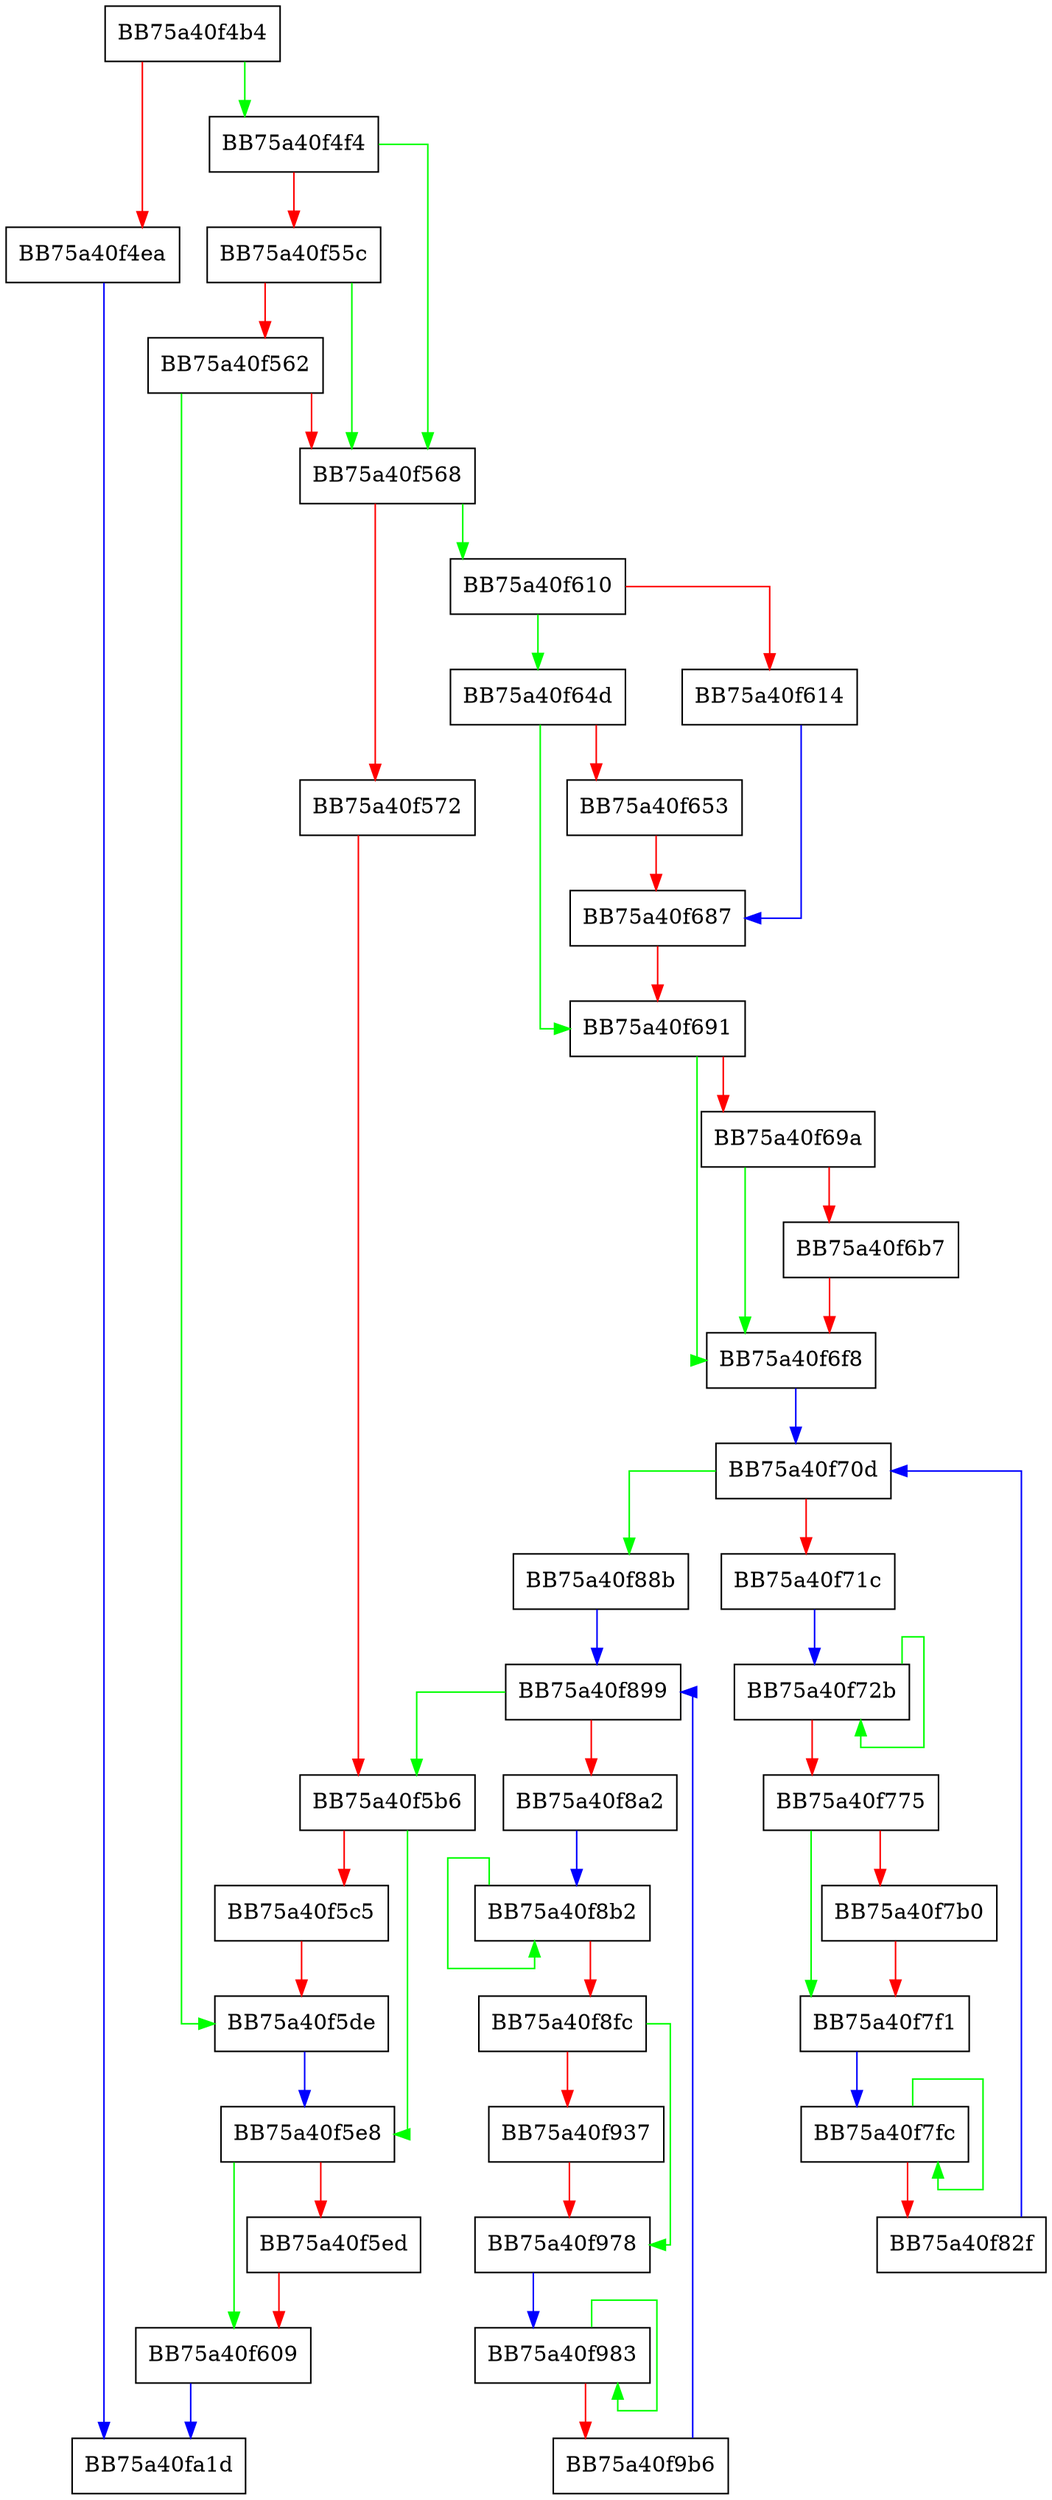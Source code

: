 digraph LogAmsiResults {
  node [shape="box"];
  graph [splines=ortho];
  BB75a40f4b4 -> BB75a40f4f4 [color="green"];
  BB75a40f4b4 -> BB75a40f4ea [color="red"];
  BB75a40f4ea -> BB75a40fa1d [color="blue"];
  BB75a40f4f4 -> BB75a40f568 [color="green"];
  BB75a40f4f4 -> BB75a40f55c [color="red"];
  BB75a40f55c -> BB75a40f568 [color="green"];
  BB75a40f55c -> BB75a40f562 [color="red"];
  BB75a40f562 -> BB75a40f5de [color="green"];
  BB75a40f562 -> BB75a40f568 [color="red"];
  BB75a40f568 -> BB75a40f610 [color="green"];
  BB75a40f568 -> BB75a40f572 [color="red"];
  BB75a40f572 -> BB75a40f5b6 [color="red"];
  BB75a40f5b6 -> BB75a40f5e8 [color="green"];
  BB75a40f5b6 -> BB75a40f5c5 [color="red"];
  BB75a40f5c5 -> BB75a40f5de [color="red"];
  BB75a40f5de -> BB75a40f5e8 [color="blue"];
  BB75a40f5e8 -> BB75a40f609 [color="green"];
  BB75a40f5e8 -> BB75a40f5ed [color="red"];
  BB75a40f5ed -> BB75a40f609 [color="red"];
  BB75a40f609 -> BB75a40fa1d [color="blue"];
  BB75a40f610 -> BB75a40f64d [color="green"];
  BB75a40f610 -> BB75a40f614 [color="red"];
  BB75a40f614 -> BB75a40f687 [color="blue"];
  BB75a40f64d -> BB75a40f691 [color="green"];
  BB75a40f64d -> BB75a40f653 [color="red"];
  BB75a40f653 -> BB75a40f687 [color="red"];
  BB75a40f687 -> BB75a40f691 [color="red"];
  BB75a40f691 -> BB75a40f6f8 [color="green"];
  BB75a40f691 -> BB75a40f69a [color="red"];
  BB75a40f69a -> BB75a40f6f8 [color="green"];
  BB75a40f69a -> BB75a40f6b7 [color="red"];
  BB75a40f6b7 -> BB75a40f6f8 [color="red"];
  BB75a40f6f8 -> BB75a40f70d [color="blue"];
  BB75a40f70d -> BB75a40f88b [color="green"];
  BB75a40f70d -> BB75a40f71c [color="red"];
  BB75a40f71c -> BB75a40f72b [color="blue"];
  BB75a40f72b -> BB75a40f72b [color="green"];
  BB75a40f72b -> BB75a40f775 [color="red"];
  BB75a40f775 -> BB75a40f7f1 [color="green"];
  BB75a40f775 -> BB75a40f7b0 [color="red"];
  BB75a40f7b0 -> BB75a40f7f1 [color="red"];
  BB75a40f7f1 -> BB75a40f7fc [color="blue"];
  BB75a40f7fc -> BB75a40f7fc [color="green"];
  BB75a40f7fc -> BB75a40f82f [color="red"];
  BB75a40f82f -> BB75a40f70d [color="blue"];
  BB75a40f88b -> BB75a40f899 [color="blue"];
  BB75a40f899 -> BB75a40f5b6 [color="green"];
  BB75a40f899 -> BB75a40f8a2 [color="red"];
  BB75a40f8a2 -> BB75a40f8b2 [color="blue"];
  BB75a40f8b2 -> BB75a40f8b2 [color="green"];
  BB75a40f8b2 -> BB75a40f8fc [color="red"];
  BB75a40f8fc -> BB75a40f978 [color="green"];
  BB75a40f8fc -> BB75a40f937 [color="red"];
  BB75a40f937 -> BB75a40f978 [color="red"];
  BB75a40f978 -> BB75a40f983 [color="blue"];
  BB75a40f983 -> BB75a40f983 [color="green"];
  BB75a40f983 -> BB75a40f9b6 [color="red"];
  BB75a40f9b6 -> BB75a40f899 [color="blue"];
}